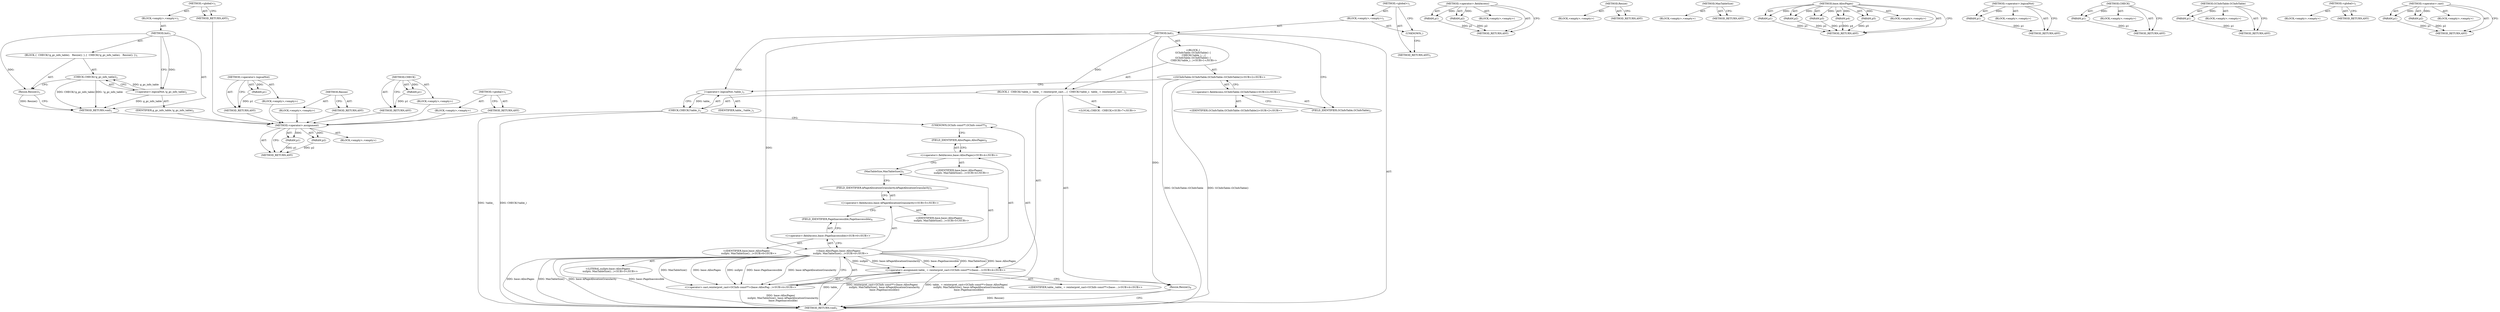 digraph "&lt;operator&gt;.cast" {
vulnerable_6 [label=<(METHOD,&lt;global&gt;)<SUB>1</SUB>>];
vulnerable_7 [label=<(BLOCK,&lt;empty&gt;,&lt;empty&gt;)<SUB>1</SUB>>];
vulnerable_8 [label=<(METHOD,Init)<SUB>1</SUB>>];
vulnerable_9 [label=<(BLOCK,{
  CHECK(!g_gc_info_table);
   Resize();
 },{
  CHECK(!g_gc_info_table);
   Resize();
 })<SUB>1</SUB>>];
vulnerable_10 [label=<(CHECK,CHECK(!g_gc_info_table))<SUB>2</SUB>>];
vulnerable_11 [label=<(&lt;operator&gt;.logicalNot,!g_gc_info_table)<SUB>2</SUB>>];
vulnerable_12 [label=<(IDENTIFIER,g_gc_info_table,!g_gc_info_table)<SUB>2</SUB>>];
vulnerable_13 [label=<(Resize,Resize())<SUB>3</SUB>>];
vulnerable_14 [label=<(METHOD_RETURN,void)<SUB>1</SUB>>];
vulnerable_16 [label=<(METHOD_RETURN,ANY)<SUB>1</SUB>>];
vulnerable_33 [label=<(METHOD,&lt;operator&gt;.logicalNot)>];
vulnerable_34 [label=<(PARAM,p1)>];
vulnerable_35 [label=<(BLOCK,&lt;empty&gt;,&lt;empty&gt;)>];
vulnerable_36 [label=<(METHOD_RETURN,ANY)>];
vulnerable_37 [label=<(METHOD,Resize)>];
vulnerable_38 [label=<(BLOCK,&lt;empty&gt;,&lt;empty&gt;)>];
vulnerable_39 [label=<(METHOD_RETURN,ANY)>];
vulnerable_29 [label=<(METHOD,CHECK)>];
vulnerable_30 [label=<(PARAM,p1)>];
vulnerable_31 [label=<(BLOCK,&lt;empty&gt;,&lt;empty&gt;)>];
vulnerable_32 [label=<(METHOD_RETURN,ANY)>];
vulnerable_23 [label=<(METHOD,&lt;global&gt;)<SUB>1</SUB>>];
vulnerable_24 [label=<(BLOCK,&lt;empty&gt;,&lt;empty&gt;)>];
vulnerable_25 [label=<(METHOD_RETURN,ANY)>];
fixed_75 [label=<(METHOD,&lt;operator&gt;.assignment)>];
fixed_76 [label=<(PARAM,p1)>];
fixed_77 [label=<(PARAM,p2)>];
fixed_78 [label=<(BLOCK,&lt;empty&gt;,&lt;empty&gt;)>];
fixed_79 [label=<(METHOD_RETURN,ANY)>];
fixed_6 [label=<(METHOD,&lt;global&gt;)<SUB>1</SUB>>];
fixed_7 [label=<(BLOCK,&lt;empty&gt;,&lt;empty&gt;)<SUB>1</SUB>>];
fixed_8 [label=<(METHOD,Init)<SUB>1</SUB>>];
fixed_9 [label="<(BLOCK,{
GCInfoTable::GCInfoTable() {
  CHECK(!table_)...,{
GCInfoTable::GCInfoTable() {
  CHECK(!table_)...)<SUB>1</SUB>>"];
fixed_10 [label="<(GCInfoTable.GCInfoTable,GCInfoTable::GCInfoTable())<SUB>2</SUB>>"];
fixed_11 [label="<(&lt;operator&gt;.fieldAccess,GCInfoTable::GCInfoTable)<SUB>2</SUB>>"];
fixed_12 [label="<(IDENTIFIER,GCInfoTable,GCInfoTable::GCInfoTable())<SUB>2</SUB>>"];
fixed_13 [label=<(FIELD_IDENTIFIER,GCInfoTable,GCInfoTable)<SUB>2</SUB>>];
fixed_14 [label=<(BLOCK,{
  CHECK(!table_);
  table_ = reinterpret_cast...,{
  CHECK(!table_);
  table_ = reinterpret_cast...)<SUB>2</SUB>>];
fixed_15 [label=<(CHECK,CHECK(!table_))<SUB>3</SUB>>];
fixed_16 [label=<(&lt;operator&gt;.logicalNot,!table_)<SUB>3</SUB>>];
fixed_17 [label=<(IDENTIFIER,table_,!table_)<SUB>3</SUB>>];
fixed_18 [label="<(&lt;operator&gt;.assignment,table_ = reinterpret_cast&lt;GCInfo const**&gt;(base:...)<SUB>4</SUB>>"];
fixed_19 [label="<(IDENTIFIER,table_,table_ = reinterpret_cast&lt;GCInfo const**&gt;(base:...)<SUB>4</SUB>>"];
fixed_20 [label="<(&lt;operator&gt;.cast,reinterpret_cast&lt;GCInfo const**&gt;(base::AllocPag...)<SUB>4</SUB>>"];
fixed_21 [label=<(UNKNOWN,GCInfo const**,GCInfo const**)<SUB>4</SUB>>];
fixed_22 [label="<(base.AllocPages,base::AllocPages(
      nullptr, MaxTableSize()...)<SUB>4</SUB>>"];
fixed_23 [label="<(&lt;operator&gt;.fieldAccess,base::AllocPages)<SUB>4</SUB>>"];
fixed_24 [label="<(IDENTIFIER,base,base::AllocPages(
      nullptr, MaxTableSize()...)<SUB>4</SUB>>"];
fixed_25 [label=<(FIELD_IDENTIFIER,AllocPages,AllocPages)<SUB>4</SUB>>];
fixed_26 [label="<(LITERAL,nullptr,base::AllocPages(
      nullptr, MaxTableSize()...)<SUB>5</SUB>>"];
fixed_27 [label=<(MaxTableSize,MaxTableSize())<SUB>5</SUB>>];
fixed_28 [label="<(&lt;operator&gt;.fieldAccess,base::kPageAllocationGranularity)<SUB>5</SUB>>"];
fixed_29 [label="<(IDENTIFIER,base,base::AllocPages(
      nullptr, MaxTableSize()...)<SUB>5</SUB>>"];
fixed_30 [label=<(FIELD_IDENTIFIER,kPageAllocationGranularity,kPageAllocationGranularity)<SUB>5</SUB>>];
fixed_31 [label="<(&lt;operator&gt;.fieldAccess,base::PageInaccessible)<SUB>6</SUB>>"];
fixed_32 [label="<(IDENTIFIER,base,base::AllocPages(
      nullptr, MaxTableSize()...)<SUB>6</SUB>>"];
fixed_33 [label=<(FIELD_IDENTIFIER,PageInaccessible,PageInaccessible)<SUB>6</SUB>>];
fixed_34 [label="<(LOCAL,CHECK : CHECK)<SUB>7</SUB>>"];
fixed_35 [label=<(Resize,Resize())<SUB>8</SUB>>];
fixed_36 [label=<(METHOD_RETURN,void)<SUB>1</SUB>>];
fixed_38 [label=<(UNKNOWN,,)>];
fixed_39 [label=<(METHOD_RETURN,ANY)<SUB>1</SUB>>];
fixed_62 [label=<(METHOD,&lt;operator&gt;.fieldAccess)>];
fixed_63 [label=<(PARAM,p1)>];
fixed_64 [label=<(PARAM,p2)>];
fixed_65 [label=<(BLOCK,&lt;empty&gt;,&lt;empty&gt;)>];
fixed_66 [label=<(METHOD_RETURN,ANY)>];
fixed_96 [label=<(METHOD,Resize)>];
fixed_97 [label=<(BLOCK,&lt;empty&gt;,&lt;empty&gt;)>];
fixed_98 [label=<(METHOD_RETURN,ANY)>];
fixed_93 [label=<(METHOD,MaxTableSize)>];
fixed_94 [label=<(BLOCK,&lt;empty&gt;,&lt;empty&gt;)>];
fixed_95 [label=<(METHOD_RETURN,ANY)>];
fixed_85 [label=<(METHOD,base.AllocPages)>];
fixed_86 [label=<(PARAM,p1)>];
fixed_87 [label=<(PARAM,p2)>];
fixed_88 [label=<(PARAM,p3)>];
fixed_89 [label=<(PARAM,p4)>];
fixed_90 [label=<(PARAM,p5)>];
fixed_91 [label=<(BLOCK,&lt;empty&gt;,&lt;empty&gt;)>];
fixed_92 [label=<(METHOD_RETURN,ANY)>];
fixed_71 [label=<(METHOD,&lt;operator&gt;.logicalNot)>];
fixed_72 [label=<(PARAM,p1)>];
fixed_73 [label=<(BLOCK,&lt;empty&gt;,&lt;empty&gt;)>];
fixed_74 [label=<(METHOD_RETURN,ANY)>];
fixed_67 [label=<(METHOD,CHECK)>];
fixed_68 [label=<(PARAM,p1)>];
fixed_69 [label=<(BLOCK,&lt;empty&gt;,&lt;empty&gt;)>];
fixed_70 [label=<(METHOD_RETURN,ANY)>];
fixed_58 [label=<(METHOD,GCInfoTable.GCInfoTable)>];
fixed_59 [label=<(PARAM,p1)>];
fixed_60 [label=<(BLOCK,&lt;empty&gt;,&lt;empty&gt;)>];
fixed_61 [label=<(METHOD_RETURN,ANY)>];
fixed_52 [label=<(METHOD,&lt;global&gt;)<SUB>1</SUB>>];
fixed_53 [label=<(BLOCK,&lt;empty&gt;,&lt;empty&gt;)>];
fixed_54 [label=<(METHOD_RETURN,ANY)>];
fixed_80 [label=<(METHOD,&lt;operator&gt;.cast)>];
fixed_81 [label=<(PARAM,p1)>];
fixed_82 [label=<(PARAM,p2)>];
fixed_83 [label=<(BLOCK,&lt;empty&gt;,&lt;empty&gt;)>];
fixed_84 [label=<(METHOD_RETURN,ANY)>];
vulnerable_6 -> vulnerable_7  [key=0, label="AST: "];
vulnerable_6 -> vulnerable_16  [key=0, label="AST: "];
vulnerable_6 -> vulnerable_16  [key=1, label="CFG: "];
vulnerable_7 -> vulnerable_8  [key=0, label="AST: "];
vulnerable_8 -> vulnerable_9  [key=0, label="AST: "];
vulnerable_8 -> vulnerable_14  [key=0, label="AST: "];
vulnerable_8 -> vulnerable_11  [key=0, label="CFG: "];
vulnerable_8 -> vulnerable_11  [key=1, label="DDG: "];
vulnerable_8 -> vulnerable_13  [key=0, label="DDG: "];
vulnerable_9 -> vulnerable_10  [key=0, label="AST: "];
vulnerable_9 -> vulnerable_13  [key=0, label="AST: "];
vulnerable_10 -> vulnerable_11  [key=0, label="AST: "];
vulnerable_10 -> vulnerable_13  [key=0, label="CFG: "];
vulnerable_10 -> vulnerable_14  [key=0, label="DDG: !g_gc_info_table"];
vulnerable_10 -> vulnerable_14  [key=1, label="DDG: CHECK(!g_gc_info_table)"];
vulnerable_11 -> vulnerable_12  [key=0, label="AST: "];
vulnerable_11 -> vulnerable_10  [key=0, label="CFG: "];
vulnerable_11 -> vulnerable_10  [key=1, label="DDG: g_gc_info_table"];
vulnerable_11 -> vulnerable_14  [key=0, label="DDG: g_gc_info_table"];
vulnerable_12 -> fixed_75  [key=0];
vulnerable_13 -> vulnerable_14  [key=0, label="CFG: "];
vulnerable_13 -> vulnerable_14  [key=1, label="DDG: Resize()"];
vulnerable_14 -> fixed_75  [key=0];
vulnerable_16 -> fixed_75  [key=0];
vulnerable_33 -> vulnerable_34  [key=0, label="AST: "];
vulnerable_33 -> vulnerable_34  [key=1, label="DDG: "];
vulnerable_33 -> vulnerable_35  [key=0, label="AST: "];
vulnerable_33 -> vulnerable_36  [key=0, label="AST: "];
vulnerable_33 -> vulnerable_36  [key=1, label="CFG: "];
vulnerable_34 -> vulnerable_36  [key=0, label="DDG: p1"];
vulnerable_35 -> fixed_75  [key=0];
vulnerable_36 -> fixed_75  [key=0];
vulnerable_37 -> vulnerable_38  [key=0, label="AST: "];
vulnerable_37 -> vulnerable_39  [key=0, label="AST: "];
vulnerable_37 -> vulnerable_39  [key=1, label="CFG: "];
vulnerable_38 -> fixed_75  [key=0];
vulnerable_39 -> fixed_75  [key=0];
vulnerable_29 -> vulnerable_30  [key=0, label="AST: "];
vulnerable_29 -> vulnerable_30  [key=1, label="DDG: "];
vulnerable_29 -> vulnerable_31  [key=0, label="AST: "];
vulnerable_29 -> vulnerable_32  [key=0, label="AST: "];
vulnerable_29 -> vulnerable_32  [key=1, label="CFG: "];
vulnerable_30 -> vulnerable_32  [key=0, label="DDG: p1"];
vulnerable_31 -> fixed_75  [key=0];
vulnerable_32 -> fixed_75  [key=0];
vulnerable_23 -> vulnerable_24  [key=0, label="AST: "];
vulnerable_23 -> vulnerable_25  [key=0, label="AST: "];
vulnerable_23 -> vulnerable_25  [key=1, label="CFG: "];
vulnerable_24 -> fixed_75  [key=0];
vulnerable_25 -> fixed_75  [key=0];
fixed_75 -> fixed_76  [key=0, label="AST: "];
fixed_75 -> fixed_76  [key=1, label="DDG: "];
fixed_75 -> fixed_78  [key=0, label="AST: "];
fixed_75 -> fixed_77  [key=0, label="AST: "];
fixed_75 -> fixed_77  [key=1, label="DDG: "];
fixed_75 -> fixed_79  [key=0, label="AST: "];
fixed_75 -> fixed_79  [key=1, label="CFG: "];
fixed_76 -> fixed_79  [key=0, label="DDG: p1"];
fixed_77 -> fixed_79  [key=0, label="DDG: p2"];
fixed_6 -> fixed_7  [key=0, label="AST: "];
fixed_6 -> fixed_39  [key=0, label="AST: "];
fixed_6 -> fixed_38  [key=0, label="CFG: "];
fixed_7 -> fixed_8  [key=0, label="AST: "];
fixed_7 -> fixed_38  [key=0, label="AST: "];
fixed_8 -> fixed_9  [key=0, label="AST: "];
fixed_8 -> fixed_36  [key=0, label="AST: "];
fixed_8 -> fixed_13  [key=0, label="CFG: "];
fixed_8 -> fixed_14  [key=0, label="DDG: "];
fixed_8 -> fixed_35  [key=0, label="DDG: "];
fixed_8 -> fixed_16  [key=0, label="DDG: "];
fixed_8 -> fixed_22  [key=0, label="DDG: "];
fixed_9 -> fixed_10  [key=0, label="AST: "];
fixed_9 -> fixed_14  [key=0, label="AST: "];
fixed_10 -> fixed_11  [key=0, label="AST: "];
fixed_10 -> fixed_16  [key=0, label="CFG: "];
fixed_10 -> fixed_36  [key=0, label="DDG: GCInfoTable::GCInfoTable"];
fixed_10 -> fixed_36  [key=1, label="DDG: GCInfoTable::GCInfoTable()"];
fixed_11 -> fixed_12  [key=0, label="AST: "];
fixed_11 -> fixed_13  [key=0, label="AST: "];
fixed_11 -> fixed_10  [key=0, label="CFG: "];
fixed_13 -> fixed_11  [key=0, label="CFG: "];
fixed_14 -> fixed_15  [key=0, label="AST: "];
fixed_14 -> fixed_18  [key=0, label="AST: "];
fixed_14 -> fixed_34  [key=0, label="AST: "];
fixed_14 -> fixed_35  [key=0, label="AST: "];
fixed_15 -> fixed_16  [key=0, label="AST: "];
fixed_15 -> fixed_21  [key=0, label="CFG: "];
fixed_15 -> fixed_36  [key=0, label="DDG: !table_"];
fixed_15 -> fixed_36  [key=1, label="DDG: CHECK(!table_)"];
fixed_16 -> fixed_17  [key=0, label="AST: "];
fixed_16 -> fixed_15  [key=0, label="CFG: "];
fixed_16 -> fixed_15  [key=1, label="DDG: table_"];
fixed_18 -> fixed_19  [key=0, label="AST: "];
fixed_18 -> fixed_20  [key=0, label="AST: "];
fixed_18 -> fixed_35  [key=0, label="CFG: "];
fixed_18 -> fixed_36  [key=0, label="DDG: table_"];
fixed_18 -> fixed_36  [key=1, label="DDG: reinterpret_cast&lt;GCInfo const**&gt;(base::AllocPages(
      nullptr, MaxTableSize(), base::kPageAllocationGranularity,
      base::PageInaccessible))"];
fixed_18 -> fixed_36  [key=2, label="DDG: table_ = reinterpret_cast&lt;GCInfo const**&gt;(base::AllocPages(
      nullptr, MaxTableSize(), base::kPageAllocationGranularity,
      base::PageInaccessible))"];
fixed_20 -> fixed_21  [key=0, label="AST: "];
fixed_20 -> fixed_22  [key=0, label="AST: "];
fixed_20 -> fixed_18  [key=0, label="CFG: "];
fixed_20 -> fixed_36  [key=0, label="DDG: base::AllocPages(
      nullptr, MaxTableSize(), base::kPageAllocationGranularity,
      base::PageInaccessible)"];
fixed_21 -> fixed_25  [key=0, label="CFG: "];
fixed_22 -> fixed_23  [key=0, label="AST: "];
fixed_22 -> fixed_26  [key=0, label="AST: "];
fixed_22 -> fixed_27  [key=0, label="AST: "];
fixed_22 -> fixed_28  [key=0, label="AST: "];
fixed_22 -> fixed_31  [key=0, label="AST: "];
fixed_22 -> fixed_20  [key=0, label="CFG: "];
fixed_22 -> fixed_20  [key=1, label="DDG: MaxTableSize()"];
fixed_22 -> fixed_20  [key=2, label="DDG: base::AllocPages"];
fixed_22 -> fixed_20  [key=3, label="DDG: nullptr"];
fixed_22 -> fixed_20  [key=4, label="DDG: base::kPageAllocationGranularity"];
fixed_22 -> fixed_20  [key=5, label="DDG: base::PageInaccessible"];
fixed_22 -> fixed_36  [key=0, label="DDG: base::AllocPages"];
fixed_22 -> fixed_36  [key=1, label="DDG: MaxTableSize()"];
fixed_22 -> fixed_36  [key=2, label="DDG: base::kPageAllocationGranularity"];
fixed_22 -> fixed_36  [key=3, label="DDG: base::PageInaccessible"];
fixed_22 -> fixed_18  [key=0, label="DDG: MaxTableSize()"];
fixed_22 -> fixed_18  [key=1, label="DDG: base::AllocPages"];
fixed_22 -> fixed_18  [key=2, label="DDG: nullptr"];
fixed_22 -> fixed_18  [key=3, label="DDG: base::kPageAllocationGranularity"];
fixed_22 -> fixed_18  [key=4, label="DDG: base::PageInaccessible"];
fixed_23 -> fixed_24  [key=0, label="AST: "];
fixed_23 -> fixed_25  [key=0, label="AST: "];
fixed_23 -> fixed_27  [key=0, label="CFG: "];
fixed_25 -> fixed_23  [key=0, label="CFG: "];
fixed_27 -> fixed_30  [key=0, label="CFG: "];
fixed_28 -> fixed_29  [key=0, label="AST: "];
fixed_28 -> fixed_30  [key=0, label="AST: "];
fixed_28 -> fixed_33  [key=0, label="CFG: "];
fixed_30 -> fixed_28  [key=0, label="CFG: "];
fixed_31 -> fixed_32  [key=0, label="AST: "];
fixed_31 -> fixed_33  [key=0, label="AST: "];
fixed_31 -> fixed_22  [key=0, label="CFG: "];
fixed_33 -> fixed_31  [key=0, label="CFG: "];
fixed_35 -> fixed_36  [key=0, label="CFG: "];
fixed_35 -> fixed_36  [key=1, label="DDG: Resize()"];
fixed_38 -> fixed_39  [key=0, label="CFG: "];
fixed_62 -> fixed_63  [key=0, label="AST: "];
fixed_62 -> fixed_63  [key=1, label="DDG: "];
fixed_62 -> fixed_65  [key=0, label="AST: "];
fixed_62 -> fixed_64  [key=0, label="AST: "];
fixed_62 -> fixed_64  [key=1, label="DDG: "];
fixed_62 -> fixed_66  [key=0, label="AST: "];
fixed_62 -> fixed_66  [key=1, label="CFG: "];
fixed_63 -> fixed_66  [key=0, label="DDG: p1"];
fixed_64 -> fixed_66  [key=0, label="DDG: p2"];
fixed_96 -> fixed_97  [key=0, label="AST: "];
fixed_96 -> fixed_98  [key=0, label="AST: "];
fixed_96 -> fixed_98  [key=1, label="CFG: "];
fixed_93 -> fixed_94  [key=0, label="AST: "];
fixed_93 -> fixed_95  [key=0, label="AST: "];
fixed_93 -> fixed_95  [key=1, label="CFG: "];
fixed_85 -> fixed_86  [key=0, label="AST: "];
fixed_85 -> fixed_86  [key=1, label="DDG: "];
fixed_85 -> fixed_91  [key=0, label="AST: "];
fixed_85 -> fixed_87  [key=0, label="AST: "];
fixed_85 -> fixed_87  [key=1, label="DDG: "];
fixed_85 -> fixed_92  [key=0, label="AST: "];
fixed_85 -> fixed_92  [key=1, label="CFG: "];
fixed_85 -> fixed_88  [key=0, label="AST: "];
fixed_85 -> fixed_88  [key=1, label="DDG: "];
fixed_85 -> fixed_89  [key=0, label="AST: "];
fixed_85 -> fixed_89  [key=1, label="DDG: "];
fixed_85 -> fixed_90  [key=0, label="AST: "];
fixed_85 -> fixed_90  [key=1, label="DDG: "];
fixed_86 -> fixed_92  [key=0, label="DDG: p1"];
fixed_87 -> fixed_92  [key=0, label="DDG: p2"];
fixed_88 -> fixed_92  [key=0, label="DDG: p3"];
fixed_89 -> fixed_92  [key=0, label="DDG: p4"];
fixed_90 -> fixed_92  [key=0, label="DDG: p5"];
fixed_71 -> fixed_72  [key=0, label="AST: "];
fixed_71 -> fixed_72  [key=1, label="DDG: "];
fixed_71 -> fixed_73  [key=0, label="AST: "];
fixed_71 -> fixed_74  [key=0, label="AST: "];
fixed_71 -> fixed_74  [key=1, label="CFG: "];
fixed_72 -> fixed_74  [key=0, label="DDG: p1"];
fixed_67 -> fixed_68  [key=0, label="AST: "];
fixed_67 -> fixed_68  [key=1, label="DDG: "];
fixed_67 -> fixed_69  [key=0, label="AST: "];
fixed_67 -> fixed_70  [key=0, label="AST: "];
fixed_67 -> fixed_70  [key=1, label="CFG: "];
fixed_68 -> fixed_70  [key=0, label="DDG: p1"];
fixed_58 -> fixed_59  [key=0, label="AST: "];
fixed_58 -> fixed_59  [key=1, label="DDG: "];
fixed_58 -> fixed_60  [key=0, label="AST: "];
fixed_58 -> fixed_61  [key=0, label="AST: "];
fixed_58 -> fixed_61  [key=1, label="CFG: "];
fixed_59 -> fixed_61  [key=0, label="DDG: p1"];
fixed_52 -> fixed_53  [key=0, label="AST: "];
fixed_52 -> fixed_54  [key=0, label="AST: "];
fixed_52 -> fixed_54  [key=1, label="CFG: "];
fixed_80 -> fixed_81  [key=0, label="AST: "];
fixed_80 -> fixed_81  [key=1, label="DDG: "];
fixed_80 -> fixed_83  [key=0, label="AST: "];
fixed_80 -> fixed_82  [key=0, label="AST: "];
fixed_80 -> fixed_82  [key=1, label="DDG: "];
fixed_80 -> fixed_84  [key=0, label="AST: "];
fixed_80 -> fixed_84  [key=1, label="CFG: "];
fixed_81 -> fixed_84  [key=0, label="DDG: p1"];
fixed_82 -> fixed_84  [key=0, label="DDG: p2"];
}
